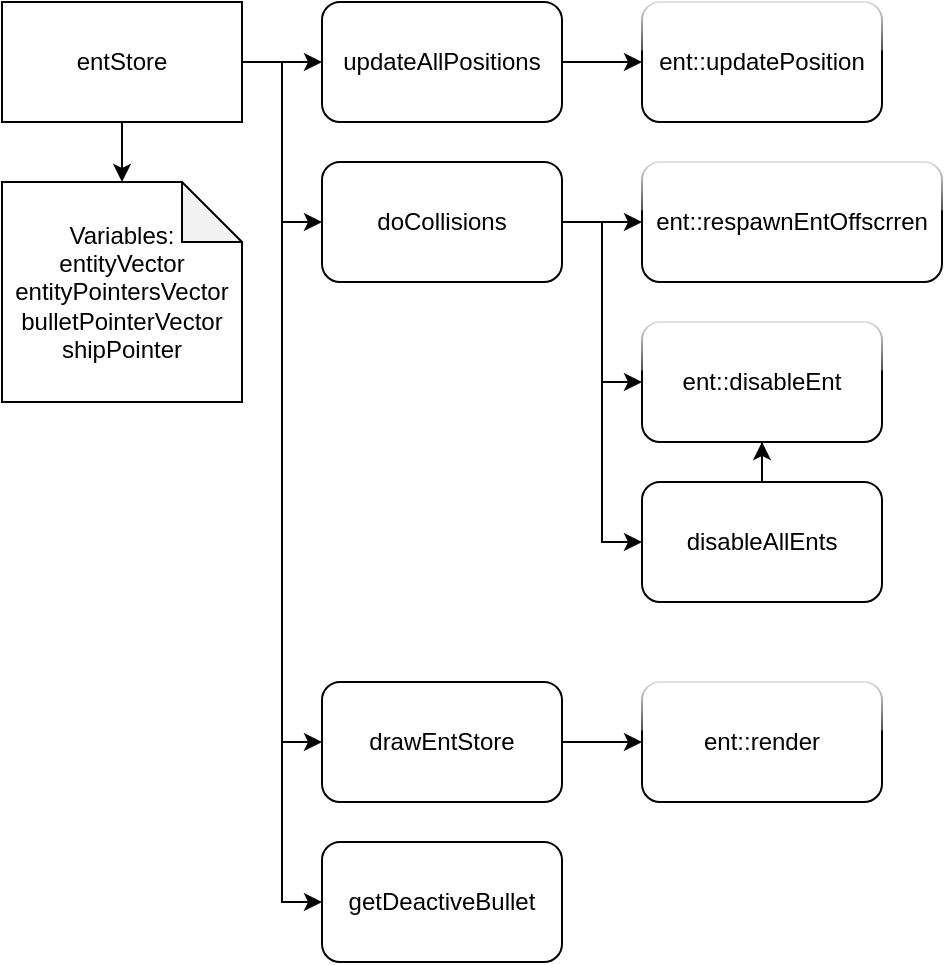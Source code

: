 <mxfile version="25.0.2">
  <diagram name="Page-1" id="Uj969GrA28P_HBClu4oH">
    <mxGraphModel dx="819" dy="482" grid="1" gridSize="10" guides="1" tooltips="1" connect="1" arrows="1" fold="1" page="1" pageScale="1" pageWidth="827" pageHeight="1169" math="0" shadow="0">
      <root>
        <mxCell id="0" />
        <mxCell id="1" parent="0" />
        <mxCell id="wA3KA5prvXbLUYa1kYx5-2" style="edgeStyle=orthogonalEdgeStyle;rounded=0;orthogonalLoop=1;jettySize=auto;html=1;entryX=0;entryY=0.5;entryDx=0;entryDy=0;" parent="1" source="R5CBJzyyQO551M9wUmeI-1" target="wA3KA5prvXbLUYa1kYx5-1" edge="1">
          <mxGeometry relative="1" as="geometry" />
        </mxCell>
        <mxCell id="Nf-ISDfIoN_4TU065Mu8-4" style="edgeStyle=orthogonalEdgeStyle;rounded=0;orthogonalLoop=1;jettySize=auto;html=1;entryX=0;entryY=0.5;entryDx=0;entryDy=0;" edge="1" parent="1" source="R5CBJzyyQO551M9wUmeI-1" target="Nf-ISDfIoN_4TU065Mu8-3">
          <mxGeometry relative="1" as="geometry" />
        </mxCell>
        <mxCell id="Nf-ISDfIoN_4TU065Mu8-10" style="edgeStyle=orthogonalEdgeStyle;rounded=0;orthogonalLoop=1;jettySize=auto;html=1;entryX=0;entryY=0.5;entryDx=0;entryDy=0;exitX=1;exitY=0.5;exitDx=0;exitDy=0;" edge="1" parent="1" source="Nf-ISDfIoN_4TU065Mu8-3" target="Nf-ISDfIoN_4TU065Mu8-9">
          <mxGeometry relative="1" as="geometry">
            <mxPoint x="130" y="140" as="sourcePoint" />
            <Array as="points">
              <mxPoint x="320" y="130" />
              <mxPoint x="320" y="290" />
            </Array>
          </mxGeometry>
        </mxCell>
        <mxCell id="Nf-ISDfIoN_4TU065Mu8-18" style="edgeStyle=orthogonalEdgeStyle;rounded=0;orthogonalLoop=1;jettySize=auto;html=1;entryX=0;entryY=0.5;entryDx=0;entryDy=0;" edge="1" parent="1" source="R5CBJzyyQO551M9wUmeI-1" target="Nf-ISDfIoN_4TU065Mu8-15">
          <mxGeometry relative="1" as="geometry" />
        </mxCell>
        <mxCell id="Nf-ISDfIoN_4TU065Mu8-20" style="edgeStyle=orthogonalEdgeStyle;rounded=0;orthogonalLoop=1;jettySize=auto;html=1;entryX=0;entryY=0.5;entryDx=0;entryDy=0;" edge="1" parent="1" source="R5CBJzyyQO551M9wUmeI-1" target="Nf-ISDfIoN_4TU065Mu8-19">
          <mxGeometry relative="1" as="geometry" />
        </mxCell>
        <mxCell id="R5CBJzyyQO551M9wUmeI-1" value="entStore" style="rounded=0;whiteSpace=wrap;html=1;" parent="1" vertex="1">
          <mxGeometry x="20" y="20" width="120" height="60" as="geometry" />
        </mxCell>
        <mxCell id="Nf-ISDfIoN_4TU065Mu8-2" value="" style="edgeStyle=orthogonalEdgeStyle;rounded=0;orthogonalLoop=1;jettySize=auto;html=1;" edge="1" parent="1" source="wA3KA5prvXbLUYa1kYx5-1" target="Nf-ISDfIoN_4TU065Mu8-1">
          <mxGeometry relative="1" as="geometry" />
        </mxCell>
        <mxCell id="wA3KA5prvXbLUYa1kYx5-1" value="updateAllPositions" style="rounded=1;whiteSpace=wrap;html=1;" parent="1" vertex="1">
          <mxGeometry x="180" y="20" width="120" height="60" as="geometry" />
        </mxCell>
        <mxCell id="Nf-ISDfIoN_4TU065Mu8-1" value="ent::updatePosition" style="whiteSpace=wrap;html=1;rounded=1;glass=1;" vertex="1" parent="1">
          <mxGeometry x="340" y="20" width="120" height="60" as="geometry" />
        </mxCell>
        <mxCell id="Nf-ISDfIoN_4TU065Mu8-5" style="edgeStyle=orthogonalEdgeStyle;rounded=0;orthogonalLoop=1;jettySize=auto;html=1;" edge="1" parent="1" source="Nf-ISDfIoN_4TU065Mu8-3" target="Nf-ISDfIoN_4TU065Mu8-6">
          <mxGeometry relative="1" as="geometry">
            <mxPoint x="360" y="130" as="targetPoint" />
          </mxGeometry>
        </mxCell>
        <mxCell id="Nf-ISDfIoN_4TU065Mu8-8" style="edgeStyle=orthogonalEdgeStyle;rounded=0;orthogonalLoop=1;jettySize=auto;html=1;entryX=0;entryY=0.5;entryDx=0;entryDy=0;" edge="1" parent="1" source="Nf-ISDfIoN_4TU065Mu8-3" target="Nf-ISDfIoN_4TU065Mu8-7">
          <mxGeometry relative="1" as="geometry" />
        </mxCell>
        <mxCell id="Nf-ISDfIoN_4TU065Mu8-3" value="doCollisions" style="rounded=1;whiteSpace=wrap;html=1;" vertex="1" parent="1">
          <mxGeometry x="180" y="100" width="120" height="60" as="geometry" />
        </mxCell>
        <mxCell id="Nf-ISDfIoN_4TU065Mu8-6" value="ent::respawnEntOffscrren" style="rounded=1;whiteSpace=wrap;html=1;glass=1;" vertex="1" parent="1">
          <mxGeometry x="340" y="100" width="150" height="60" as="geometry" />
        </mxCell>
        <mxCell id="Nf-ISDfIoN_4TU065Mu8-7" value="ent::disableEnt" style="rounded=1;whiteSpace=wrap;html=1;glass=1;" vertex="1" parent="1">
          <mxGeometry x="340" y="180" width="120" height="60" as="geometry" />
        </mxCell>
        <mxCell id="Nf-ISDfIoN_4TU065Mu8-9" value="disableAllEnts" style="rounded=1;whiteSpace=wrap;html=1;" vertex="1" parent="1">
          <mxGeometry x="340" y="260" width="120" height="60" as="geometry" />
        </mxCell>
        <mxCell id="Nf-ISDfIoN_4TU065Mu8-13" style="edgeStyle=orthogonalEdgeStyle;rounded=0;orthogonalLoop=1;jettySize=auto;html=1;entryX=0.5;entryY=1;entryDx=0;entryDy=0;" edge="1" parent="1" source="Nf-ISDfIoN_4TU065Mu8-9" target="Nf-ISDfIoN_4TU065Mu8-7">
          <mxGeometry relative="1" as="geometry" />
        </mxCell>
        <mxCell id="Nf-ISDfIoN_4TU065Mu8-17" value="" style="edgeStyle=orthogonalEdgeStyle;rounded=0;orthogonalLoop=1;jettySize=auto;html=1;" edge="1" parent="1" source="Nf-ISDfIoN_4TU065Mu8-15" target="Nf-ISDfIoN_4TU065Mu8-16">
          <mxGeometry relative="1" as="geometry" />
        </mxCell>
        <mxCell id="Nf-ISDfIoN_4TU065Mu8-15" value="drawEntStore" style="rounded=1;whiteSpace=wrap;html=1;" vertex="1" parent="1">
          <mxGeometry x="180" y="360" width="120" height="60" as="geometry" />
        </mxCell>
        <mxCell id="Nf-ISDfIoN_4TU065Mu8-16" value="ent::render" style="rounded=1;whiteSpace=wrap;html=1;glass=1;" vertex="1" parent="1">
          <mxGeometry x="340" y="360" width="120" height="60" as="geometry" />
        </mxCell>
        <mxCell id="Nf-ISDfIoN_4TU065Mu8-19" value="getDeactiveBullet" style="rounded=1;whiteSpace=wrap;html=1;" vertex="1" parent="1">
          <mxGeometry x="180" y="440" width="120" height="60" as="geometry" />
        </mxCell>
        <mxCell id="Nf-ISDfIoN_4TU065Mu8-21" value="Variables:&lt;div&gt;entityVector&lt;/div&gt;&lt;div&gt;entityPointersVector&lt;/div&gt;&lt;div&gt;bulletPointerVector&lt;/div&gt;&lt;div&gt;shipPointer&lt;/div&gt;" style="shape=note;whiteSpace=wrap;html=1;backgroundOutline=1;darkOpacity=0.05;" vertex="1" parent="1">
          <mxGeometry x="20" y="110" width="120" height="110" as="geometry" />
        </mxCell>
        <mxCell id="Nf-ISDfIoN_4TU065Mu8-22" style="edgeStyle=orthogonalEdgeStyle;rounded=0;orthogonalLoop=1;jettySize=auto;html=1;entryX=0.5;entryY=0;entryDx=0;entryDy=0;entryPerimeter=0;" edge="1" parent="1" source="R5CBJzyyQO551M9wUmeI-1" target="Nf-ISDfIoN_4TU065Mu8-21">
          <mxGeometry relative="1" as="geometry" />
        </mxCell>
      </root>
    </mxGraphModel>
  </diagram>
</mxfile>
